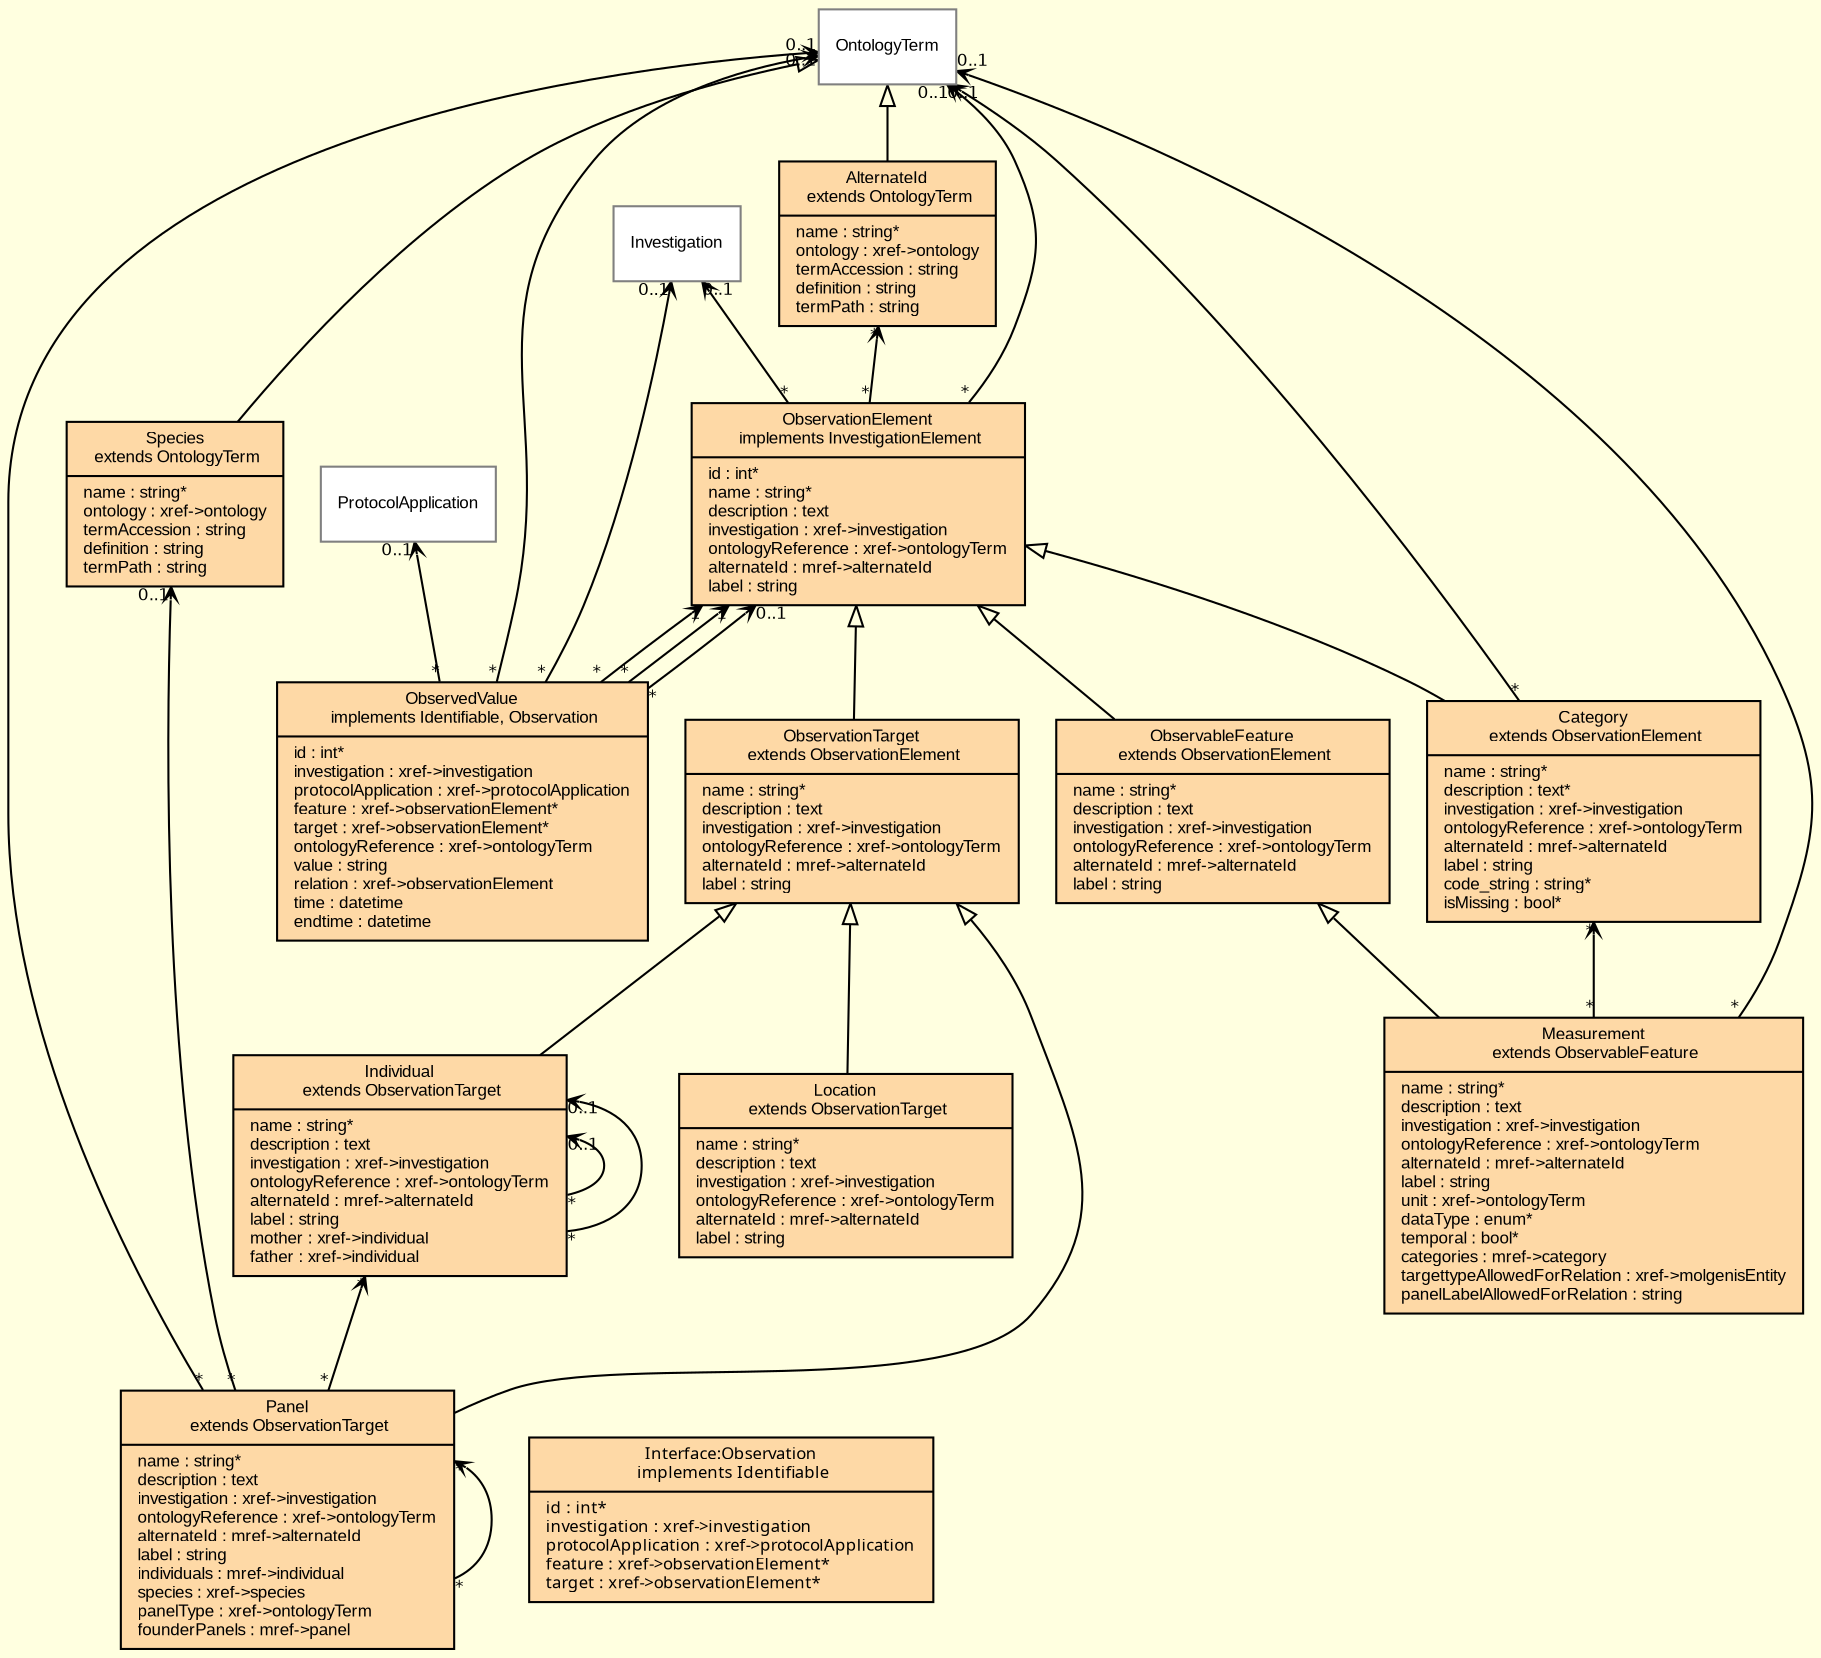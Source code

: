 digraph G {
        color = "white"
		compound = true
		fontname = "Bitstream Vera Sans"
		fontsize = 8
		pagedir="TB"
		rankdir="BT"
		bgcolor = "lightyellow"  
		labelfloat = "true"
		mode = "hier"
		overlap = "false"
		splines = "true"
		layers = "1:2"
		clusterrank = "local"
		outputorder="edgesfirst"

        node [
			fontname = "Arial"
            fontsize = 8
            shape = "record"
            color = "#808080"
            style="filled"
            fillcolor = "white"
            layer = "2"
            colorscheme = pastel19
        ]

        edge [
                fontname = "Bitstream Vera Sans"
                fontsize = 8
                layer = "1"
        ]

/* entities outside modules*/
               "Species" [
                	    style = "filled"
                	    fillcolor =  "white"
			        	fontname = "Arial"
			        	fontcolor = "black"
			        	color = "black"
                
                        label = "{Species\n extends ontologyTerm|name : string*\lontology : xref-&gt;ontology\ltermAccession : string\ldefinition : string\ltermPath : string\l}"
                ]

               "AlternateId" [
                	    style = "filled"
                	    fillcolor =  "white"
			        	fontname = "Arial"
			        	fontcolor = "black"
			        	color = "black"
                
                        label = "{AlternateId\n extends ontologyTerm|name : string*\lontology : xref-&gt;ontology\ltermAccession : string\ldefinition : string\ltermPath : string\l}"
                ]

               "ObservationElement" [
                	    style = "filled"
                	    fillcolor =  "white"
			        	fontname = "Arial"
			        	fontcolor = "black"
			        	color = "black"
                
                        label = "{ObservationElement\n implements InvestigationElement|id : int*\lname : string*\ldescription : text\linvestigation : xref-&gt;investigation\lontologyReference : xref-&gt;ontologyTerm\lalternateId : mref-&gt;alternateId\llabel : string\l}"
                ]

               "ObservationTarget" [
                	    style = "filled"
                	    fillcolor =  "white"
			        	fontname = "Arial"
			        	fontcolor = "black"
			        	color = "black"
                
                        label = "{ObservationTarget\n extends observationElement|name : string*\ldescription : text\linvestigation : xref-&gt;investigation\lontologyReference : xref-&gt;ontologyTerm\lalternateId : mref-&gt;alternateId\llabel : string\l}"
                ]

               "ObservableFeature" [
                	    style = "filled"
                	    fillcolor =  "white"
			        	fontname = "Arial"
			        	fontcolor = "black"
			        	color = "black"
                
                        label = "{ObservableFeature\n extends observationElement|name : string*\ldescription : text\linvestigation : xref-&gt;investigation\lontologyReference : xref-&gt;ontologyTerm\lalternateId : mref-&gt;alternateId\llabel : string\l}"
                ]

               "Measurement" [
                	    style = "filled"
                	    fillcolor =  "white"
			        	fontname = "Arial"
			        	fontcolor = "black"
			        	color = "black"
                
                        label = "{Measurement\n extends observableFeature|name : string*\ldescription : text\linvestigation : xref-&gt;investigation\lontologyReference : xref-&gt;ontologyTerm\lalternateId : mref-&gt;alternateId\llabel : string\lunit : xref-&gt;ontologyTerm\ldataType : enum*\ltemporal : bool*\lcategories : mref-&gt;category\ltargettypeAllowedForRelation : xref-&gt;molgenisEntity\lpanelLabelAllowedForRelation : string\l}"
                ]

               "Category" [
                	    style = "filled"
                	    fillcolor =  "white"
			        	fontname = "Arial"
			        	fontcolor = "black"
			        	color = "black"
                
                        label = "{Category\n extends observationElement|name : string*\ldescription : text*\linvestigation : xref-&gt;investigation\lontologyReference : xref-&gt;ontologyTerm\lalternateId : mref-&gt;alternateId\llabel : string\lcode_string : string*\lisMissing : bool*\l}"
                ]

               "Individual" [
                	    style = "filled"
                	    fillcolor =  "white"
			        	fontname = "Arial"
			        	fontcolor = "black"
			        	color = "black"
                
                        label = "{Individual\n extends observationTarget|name : string*\ldescription : text\linvestigation : xref-&gt;investigation\lontologyReference : xref-&gt;ontologyTerm\lalternateId : mref-&gt;alternateId\llabel : string\lmother : xref-&gt;individual\lfather : xref-&gt;individual\l}"
                ]

               "Location" [
                	    style = "filled"
                	    fillcolor =  "white"
			        	fontname = "Arial"
			        	fontcolor = "black"
			        	color = "black"
                
                        label = "{Location\n extends observationTarget|name : string*\ldescription : text\linvestigation : xref-&gt;investigation\lontologyReference : xref-&gt;ontologyTerm\lalternateId : mref-&gt;alternateId\llabel : string\l}"
                ]

               "Panel" [
                	    style = "filled"
                	    fillcolor =  "white"
			        	fontname = "Arial"
			        	fontcolor = "black"
			        	color = "black"
                
                        label = "{Panel\n extends observationTarget|name : string*\ldescription : text\linvestigation : xref-&gt;investigation\lontologyReference : xref-&gt;ontologyTerm\lalternateId : mref-&gt;alternateId\llabel : string\lindividuals : mref-&gt;individual\lspecies : xref-&gt;species\lpanelType : xref-&gt;ontologyTerm\lfounderPanels : mref-&gt;panel\l}"
                ]

               "Observation" [
                	    style = "filled"
                	    fillcolor =  "white"
			        	fontname = "Arial-Italic"
			        	fontcolor = "dimgrey"
			        	color = "dimgrey"
                
                        label = "{Interface:Observation\n implements Identifiable|id : int*\linvestigation : xref-&gt;investigation\lprotocolApplication : xref-&gt;protocolApplication\lfeature : xref-&gt;observationElement*\ltarget : xref-&gt;observationElement*\l}"
                ]

               "ObservedValue" [
                	    style = "filled"
                	    fillcolor =  "white"
			        	fontname = "Arial"
			        	fontcolor = "black"
			        	color = "black"
                
                        label = "{ObservedValue\n implements Identifiable, Observation|id : int*\linvestigation : xref-&gt;investigation\lprotocolApplication : xref-&gt;protocolApplication\lfeature : xref-&gt;observationElement*\ltarget : xref-&gt;observationElement*\lontologyReference : xref-&gt;ontologyTerm\lvalue : string\lrelation : xref-&gt;observationElement\ltime : datetime\lendtime : datetime\l}"
                ]

/*entities inside modules*/
/*        subgraph cluster_0 {
        		rankdir = "TB"
        		pagedir = "TB"
                label = "org.molgenis.auth"
                labelloc = bottom
				fillcolor = "white"
                style="filled"*/

/*        }  */
/*        subgraph cluster_1 {
        		rankdir = "TB"
        		pagedir = "TB"
                label = "org.molgenis.core"
                labelloc = bottom
				fillcolor = "white"
                style="filled"*/

/*        }  */
/*        subgraph cluster_2 {
        		rankdir = "TB"
        		pagedir = "TB"
                label = "org.molgenis.data"
                labelloc = bottom
				fillcolor = "white"
                style="filled"*/

/*        }  */
/*        subgraph cluster_3 {
        		rankdir = "TB"
        		pagedir = "TB"
                label = "org.molgenis.organization"
                labelloc = bottom
				fillcolor = "white"
                style="filled"*/

/*        }  */
/*        subgraph cluster_4 {
        		rankdir = "TB"
        		pagedir = "TB"
                label = "org.molgenis.pheno"
                labelloc = bottom
				fillcolor = "white"
                style="filled"*/

                "Species" [
                	    style = "filled"
                	    fillcolor =  "5"
			        	fontname = "Arial"
			        	fontcolor = "black"
			        	color = "black"
                
                        label = "{Species\n extends OntologyTerm|name : string*\lontology : xref-&gt;ontology\ltermAccession : string\ldefinition : string\ltermPath : string\l}"
                ]
                "AlternateId" [
                	    style = "filled"
                	    fillcolor =  "5"
			        	fontname = "Arial"
			        	fontcolor = "black"
			        	color = "black"
                
                        label = "{AlternateId\n extends OntologyTerm|name : string*\lontology : xref-&gt;ontology\ltermAccession : string\ldefinition : string\ltermPath : string\l}"
                ]
                "ObservationElement" [
                	    style = "filled"
                	    fillcolor =  "5"
			        	fontname = "Arial"
			        	fontcolor = "black"
			        	color = "black"
                
                        label = "{ObservationElement\n implements InvestigationElement|id : int*\lname : string*\ldescription : text\linvestigation : xref-&gt;investigation\lontologyReference : xref-&gt;ontologyTerm\lalternateId : mref-&gt;alternateId\llabel : string\l}"
                ]
                "ObservationTarget" [
                	    style = "filled"
                	    fillcolor =  "5"
			        	fontname = "Arial"
			        	fontcolor = "black"
			        	color = "black"
                
                        label = "{ObservationTarget\n extends ObservationElement|name : string*\ldescription : text\linvestigation : xref-&gt;investigation\lontologyReference : xref-&gt;ontologyTerm\lalternateId : mref-&gt;alternateId\llabel : string\l}"
                ]
                "ObservableFeature" [
                	    style = "filled"
                	    fillcolor =  "5"
			        	fontname = "Arial"
			        	fontcolor = "black"
			        	color = "black"
                
                        label = "{ObservableFeature\n extends ObservationElement|name : string*\ldescription : text\linvestigation : xref-&gt;investigation\lontologyReference : xref-&gt;ontologyTerm\lalternateId : mref-&gt;alternateId\llabel : string\l}"
                ]
                "Measurement" [
                	    style = "filled"
                	    fillcolor =  "5"
			        	fontname = "Arial"
			        	fontcolor = "black"
			        	color = "black"
                
                        label = "{Measurement\n extends ObservableFeature|name : string*\ldescription : text\linvestigation : xref-&gt;investigation\lontologyReference : xref-&gt;ontologyTerm\lalternateId : mref-&gt;alternateId\llabel : string\lunit : xref-&gt;ontologyTerm\ldataType : enum*\ltemporal : bool*\lcategories : mref-&gt;category\ltargettypeAllowedForRelation : xref-&gt;molgenisEntity\lpanelLabelAllowedForRelation : string\l}"
                ]
                "Category" [
                	    style = "filled"
                	    fillcolor =  "5"
			        	fontname = "Arial"
			        	fontcolor = "black"
			        	color = "black"
                
                        label = "{Category\n extends ObservationElement|name : string*\ldescription : text*\linvestigation : xref-&gt;investigation\lontologyReference : xref-&gt;ontologyTerm\lalternateId : mref-&gt;alternateId\llabel : string\lcode_string : string*\lisMissing : bool*\l}"
                ]
                "Individual" [
                	    style = "filled"
                	    fillcolor =  "5"
			        	fontname = "Arial"
			        	fontcolor = "black"
			        	color = "black"
                
                        label = "{Individual\n extends ObservationTarget|name : string*\ldescription : text\linvestigation : xref-&gt;investigation\lontologyReference : xref-&gt;ontologyTerm\lalternateId : mref-&gt;alternateId\llabel : string\lmother : xref-&gt;individual\lfather : xref-&gt;individual\l}"
                ]
                "Location" [
                	    style = "filled"
                	    fillcolor =  "5"
			        	fontname = "Arial"
			        	fontcolor = "black"
			        	color = "black"
                
                        label = "{Location\n extends ObservationTarget|name : string*\ldescription : text\linvestigation : xref-&gt;investigation\lontologyReference : xref-&gt;ontologyTerm\lalternateId : mref-&gt;alternateId\llabel : string\l}"
                ]
                "Panel" [
                	    style = "filled"
                	    fillcolor =  "5"
			        	fontname = "Arial"
			        	fontcolor = "black"
			        	color = "black"
                
                        label = "{Panel\n extends ObservationTarget|name : string*\ldescription : text\linvestigation : xref-&gt;investigation\lontologyReference : xref-&gt;ontologyTerm\lalternateId : mref-&gt;alternateId\llabel : string\lindividuals : mref-&gt;individual\lspecies : xref-&gt;species\lpanelType : xref-&gt;ontologyTerm\lfounderPanels : mref-&gt;panel\l}"
                ]
                "Observation" [
                	    style = "filled"
                	    fillcolor =  "5"
			        	fontname = "Arial-Italic"
			        	fontcolor = "dimgrey"
			        	color = "dimgrey"
                
                        label = "{Interface:Observation\n implements Identifiable|id : int*\linvestigation : xref-&gt;investigation\lprotocolApplication : xref-&gt;protocolApplication\lfeature : xref-&gt;observationElement*\ltarget : xref-&gt;observationElement*\l}"
                ]
                "ObservedValue" [
                	    style = "filled"
                	    fillcolor =  "5"
			        	fontname = "Arial"
			        	fontcolor = "black"
			        	color = "black"
                
                        label = "{ObservedValue\n implements Identifiable, Observation|id : int*\linvestigation : xref-&gt;investigation\lprotocolApplication : xref-&gt;protocolApplication\lfeature : xref-&gt;observationElement*\ltarget : xref-&gt;observationElement*\lontologyReference : xref-&gt;ontologyTerm\lvalue : string\lrelation : xref-&gt;observationElement\ltime : datetime\lendtime : datetime\l}"
                ]
/*        }  */
/*        subgraph cluster_5 {
        		rankdir = "TB"
        		pagedir = "TB"
                label = "org.molgenis.protocol"
                labelloc = bottom
				fillcolor = "white"
                style="filled"*/

/*        }  */
/*        subgraph cluster_6 {
        		rankdir = "TB"
        		pagedir = "TB"
                label = "org.molgenis.xgap"
                labelloc = bottom
				fillcolor = "white"
                style="filled"*/

/*        }  */
/*        subgraph cluster_7 {
        		rankdir = "TB"
        		pagedir = "TB"
                label = "org.molgenis.cluster"
                labelloc = bottom
				fillcolor = "white"
                style="filled"*/

/*        }  */
/*        subgraph cluster_8 {
        		rankdir = "TB"
        		pagedir = "TB"
                label = "org.molgenis.hemodb"
                labelloc = bottom
				fillcolor = "white"
                style="filled"*/

/*        }  */

/*interface relationships*/
        edge [
                arrowhead = "empty"
                color = "#808080"
        ]

/*inheritance relationships*/
        edge [
                arrowhead = "empty"
                color = "black"
        ]
        
        "Species" -> "OntologyTerm"
        "AlternateId" -> "OntologyTerm"
        "ObservationTarget" -> "ObservationElement"
        "ObservableFeature" -> "ObservationElement"
        "Measurement" -> "ObservableFeature"
        "Category" -> "ObservationElement"
        "Individual" -> "ObservationTarget"
        "Location" -> "ObservationTarget"
        "Panel" -> "ObservationTarget"

/*one to many 'xref' foreign key relationships*/
        edge [
                arrowhead = "open"
                arrowsize = 0.6
        ]
		"ObservationElement" -> "Investigation" [
			headlabel = "0..1"
			taillabel = "*"
		]
		"ObservationElement" -> "OntologyTerm" [
			headlabel = "0..1"
			taillabel = "*"
		]
		"Measurement" -> "OntologyTerm" [
			headlabel = "0..1"
			taillabel = "*"
		]
		"Category" -> "OntologyTerm" [
			headlabel = "0..1"
			taillabel = "*"
		]
		"Individual" -> "Individual" [
			headlabel = "0..1"
			taillabel = "*"
		]
		"Individual" -> "Individual" [
			headlabel = "0..1"
			taillabel = "*"
		]
		"Panel" -> "Species" [
			headlabel = "0..1"
			taillabel = "*"
		]
		"Panel" -> "OntologyTerm" [
			headlabel = "0..1"
			taillabel = "*"
		]
		"ObservedValue" -> "Investigation" [
			headlabel = "0..1"
			taillabel = "*"
		]
		"ObservedValue" -> "ProtocolApplication" [
			headlabel = "0..1"
			taillabel = "*"
		]
		"ObservedValue" -> "ObservationElement" [
			headlabel = "1"
			taillabel = "*"
		]
		"ObservedValue" -> "ObservationElement" [
			headlabel = "1"
			taillabel = "*"
		]
		"ObservedValue" -> "OntologyTerm" [
			headlabel = "0..1"
			taillabel = "*"
		]
		"ObservedValue" -> "ObservationElement" [
			headlabel = "0..1"
			taillabel = "*"
		]
        
        
/*many to many 'mref' foreign key relationships*/
        edge [
             arrowtail = "open"
             color = "black"
             headlabel = "*"
             taillabel = "*"
             arrowsize = 0.6
        ]
		"ObservationElement" -> "AlternateId"[
			]
		"Measurement" -> "Category"[
			]
		"Panel" -> "Individual"[
			]
		"Panel" -> "Panel"[
			]
}